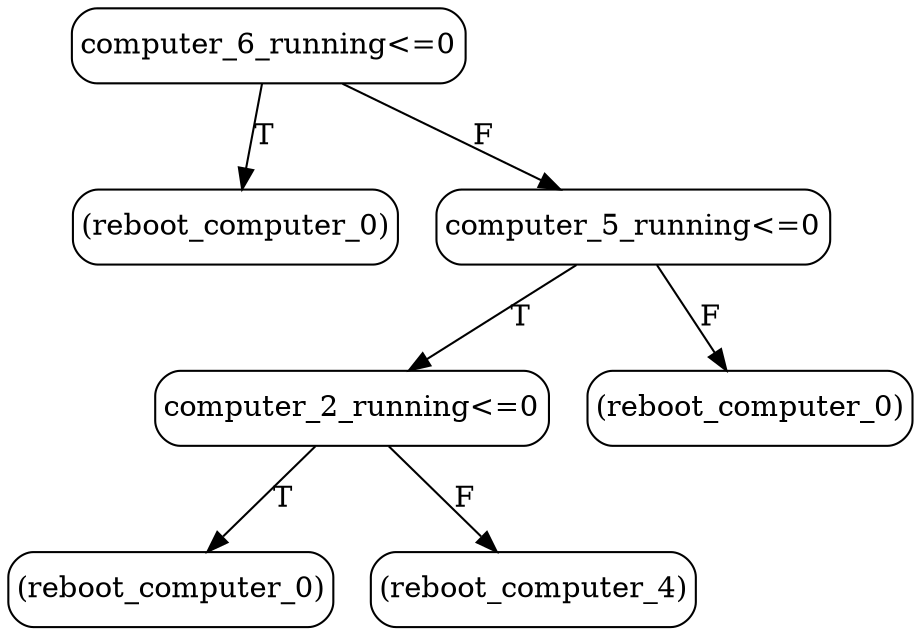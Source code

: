 // decision tree
digraph {
	1 [label="(reboot_computer_0)" margin="0.05,0.05" shape=box style=rounded]
	10 [label="(reboot_computer_0)" margin="0.05,0.05" shape=box style=rounded]
	11 [label="(reboot_computer_4)" margin="0.05,0.05" shape=box style=rounded]
	9 [label="computer_2_running<=0" margin="0.05,0.05" shape=box style=rounded]
	9 -> 10 [label=T]
	9 -> 11 [label=F]
	12 [label="(reboot_computer_0)" margin="0.05,0.05" shape=box style=rounded]
	8 [label="computer_5_running<=0" margin="0.05,0.05" shape=box style=rounded]
	8 -> 9 [label=T]
	8 -> 12 [label=F]
	0 [label="computer_6_running<=0" margin="0.05,0.05" shape=box style=rounded]
	0 -> 1 [label=T]
	0 -> 8 [label=F]
}
